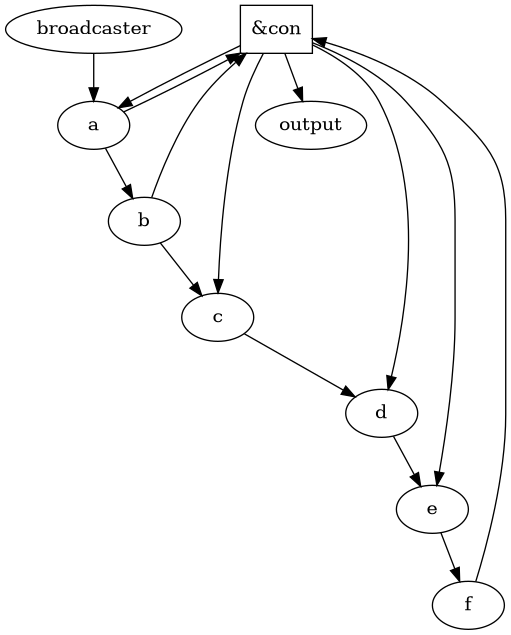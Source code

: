 @startuml
digraph G {
"&con" [shape=box]

broadcaster -> a
a -> "&con", b
b -> "&con", c
c -> d
d -> e
e -> f
f -> "&con"
"&con" -> c, d, e, a, output
}
@enduml
